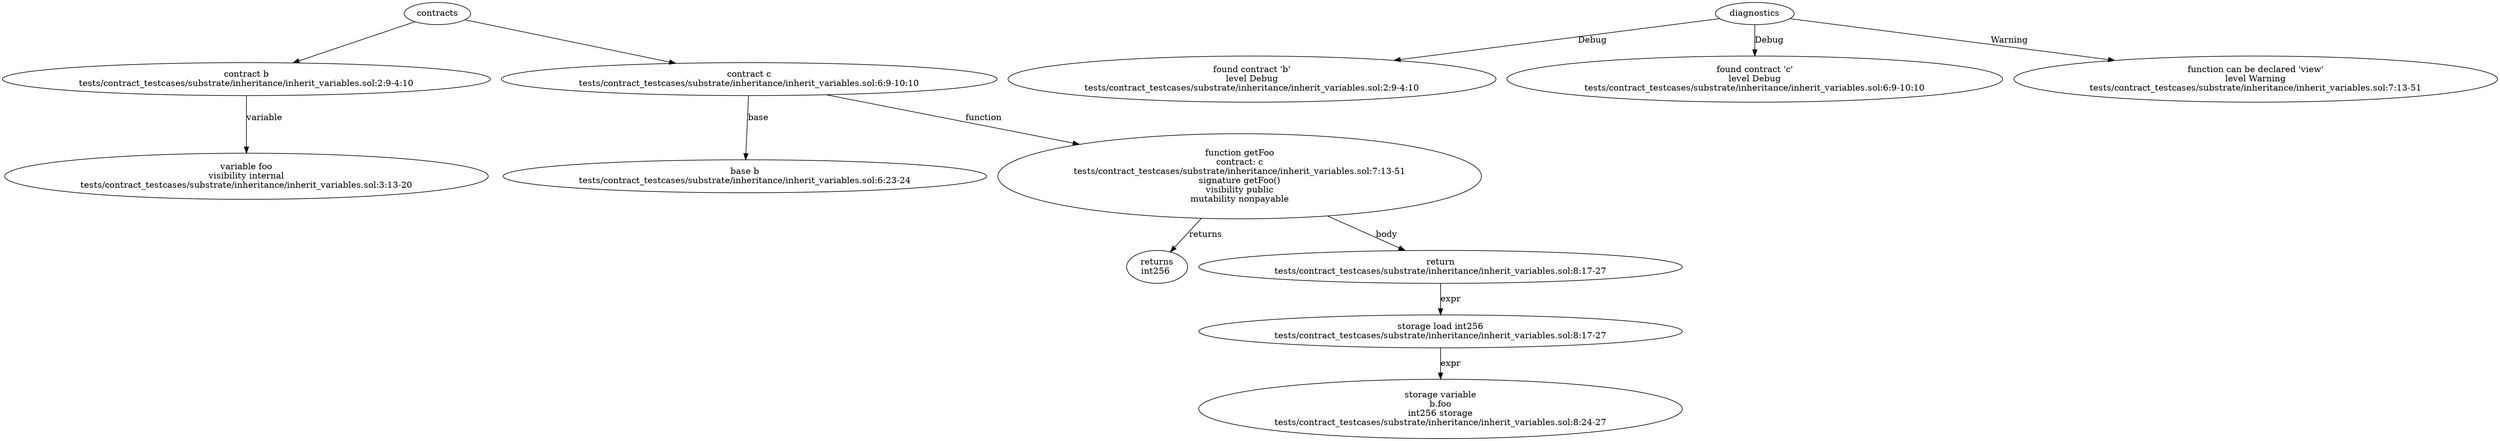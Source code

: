 strict digraph "tests/contract_testcases/substrate/inheritance/inherit_variables.sol" {
	contract [label="contract b\ntests/contract_testcases/substrate/inheritance/inherit_variables.sol:2:9-4:10"]
	var [label="variable foo\nvisibility internal\ntests/contract_testcases/substrate/inheritance/inherit_variables.sol:3:13-20"]
	contract_3 [label="contract c\ntests/contract_testcases/substrate/inheritance/inherit_variables.sol:6:9-10:10"]
	base [label="base b\ntests/contract_testcases/substrate/inheritance/inherit_variables.sol:6:23-24"]
	getFoo [label="function getFoo\ncontract: c\ntests/contract_testcases/substrate/inheritance/inherit_variables.sol:7:13-51\nsignature getFoo()\nvisibility public\nmutability nonpayable"]
	returns [label="returns\nint256 "]
	return [label="return\ntests/contract_testcases/substrate/inheritance/inherit_variables.sol:8:17-27"]
	storage_load [label="storage load int256\ntests/contract_testcases/substrate/inheritance/inherit_variables.sol:8:17-27"]
	storage_var [label="storage variable\nb.foo\nint256 storage\ntests/contract_testcases/substrate/inheritance/inherit_variables.sol:8:24-27"]
	diagnostic [label="found contract 'b'\nlevel Debug\ntests/contract_testcases/substrate/inheritance/inherit_variables.sol:2:9-4:10"]
	diagnostic_12 [label="found contract 'c'\nlevel Debug\ntests/contract_testcases/substrate/inheritance/inherit_variables.sol:6:9-10:10"]
	diagnostic_13 [label="function can be declared 'view'\nlevel Warning\ntests/contract_testcases/substrate/inheritance/inherit_variables.sol:7:13-51"]
	contracts -> contract
	contract -> var [label="variable"]
	contracts -> contract_3
	contract_3 -> base [label="base"]
	contract_3 -> getFoo [label="function"]
	getFoo -> returns [label="returns"]
	getFoo -> return [label="body"]
	return -> storage_load [label="expr"]
	storage_load -> storage_var [label="expr"]
	diagnostics -> diagnostic [label="Debug"]
	diagnostics -> diagnostic_12 [label="Debug"]
	diagnostics -> diagnostic_13 [label="Warning"]
}
